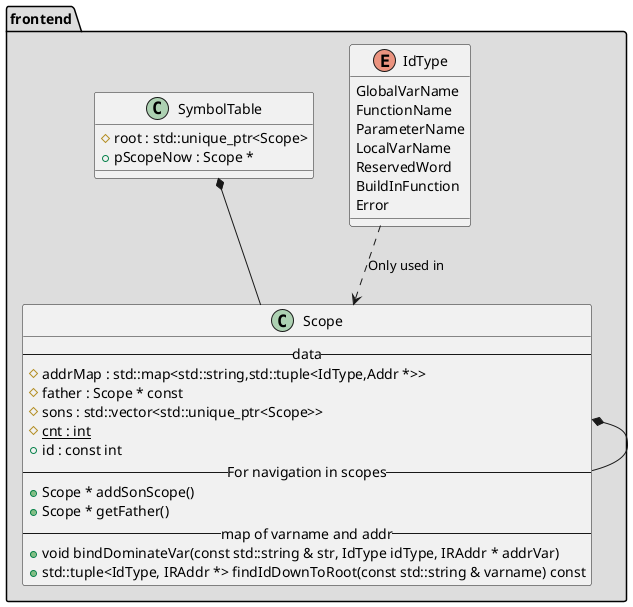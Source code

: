 @startuml
'https://plantuml.com/class-diagram

set namespaceSeparator ::
namespace frontend #DDDDDD {

enum IdType {
	GlobalVarName
	FunctionName
	ParameterName
	LocalVarName
	ReservedWord
	BuildInFunction
	Error
}

class Scope{
	-- data --
    #addrMap : std::map<std::string,std::tuple<IdType,Addr *>>
	#father : Scope * const
	#sons : std::vector<std::unique_ptr<Scope>>
	#{static}cnt : int
	+id : const int
	-- For navigation in scopes --
    +Scope * addSonScope()
    +Scope * getFather()
	-- map of varname and addr --
	+void bindDominateVar(const std::string & str, IdType idType, IRAddr * addrVar)
	+std::tuple<IdType, IRAddr *> findIdDownToRoot(const std::string & varname) const
}

class SymbolTable{
    #root : std::unique_ptr<Scope>
    +pScopeNow : Scope *
}

SymbolTable *-- Scope
Scope *-- Scope
IdType ..> Scope : "Only used in"

}

@enduml